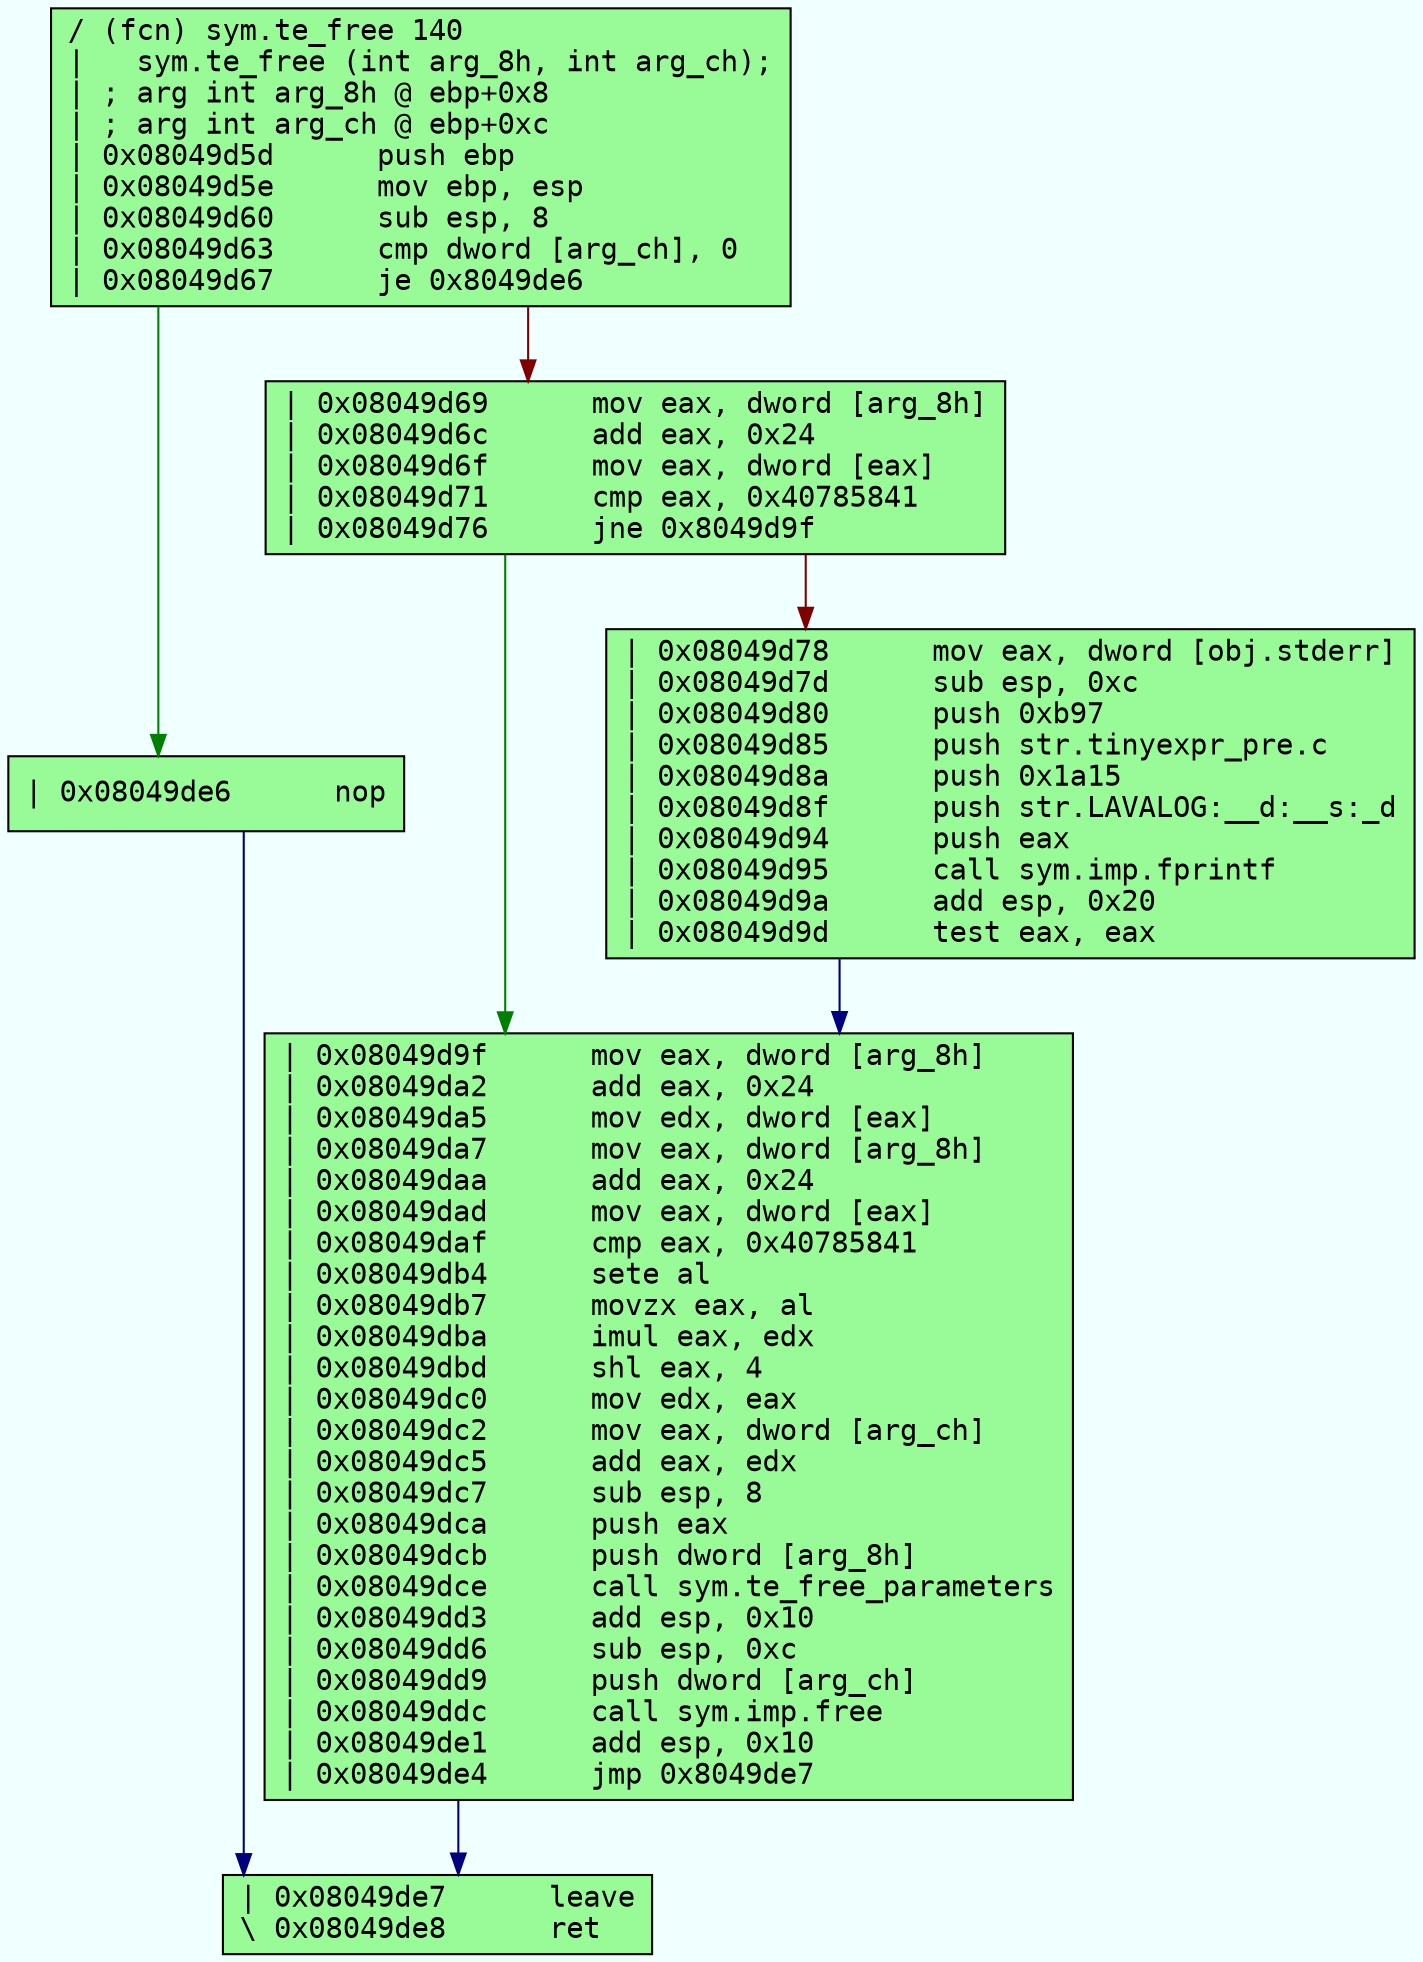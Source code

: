 digraph code {
	graph [bgcolor=azure fontsize=8 fontname="Courier" splines="ortho"];
	node [fillcolor=gray style=filled shape=box];
	edge [arrowhead="normal"];
	"0x08049d5d" -> "0x08049de6" [color="#007f00"];
	"0x08049d5d" -> "0x08049d69" [color="#7f0000"];
	"0x08049d5d" [URL="sym.te_free/0x08049d5d", fillcolor="palegreen",color="black", fontname="Courier",label="/ (fcn) sym.te_free 140\l|   sym.te_free (int arg_8h, int arg_ch);\l| ; arg int arg_8h @ ebp+0x8\l| ; arg int arg_ch @ ebp+0xc\l| 0x08049d5d      push ebp\l| 0x08049d5e      mov ebp, esp\l| 0x08049d60      sub esp, 8\l| 0x08049d63      cmp dword [arg_ch], 0\l| 0x08049d67      je 0x8049de6\l"]
	"0x08049d69" -> "0x08049d9f" [color="#007f00"];
	"0x08049d69" -> "0x08049d78" [color="#7f0000"];
	"0x08049d69" [URL="sym.te_free/0x08049d69", fillcolor="palegreen",color="black", fontname="Courier",label="| 0x08049d69      mov eax, dword [arg_8h]\l| 0x08049d6c      add eax, 0x24\l| 0x08049d6f      mov eax, dword [eax]\l| 0x08049d71      cmp eax, 0x40785841\l| 0x08049d76      jne 0x8049d9f\l"]
	"0x08049d78" -> "0x08049d9f" [color="#00007f"];
	"0x08049d78" [URL="sym.te_free/0x08049d78", fillcolor="palegreen",color="black", fontname="Courier",label="| 0x08049d78      mov eax, dword [obj.stderr]\l| 0x08049d7d      sub esp, 0xc\l| 0x08049d80      push 0xb97\l| 0x08049d85      push str.tinyexpr_pre.c\l| 0x08049d8a      push 0x1a15\l| 0x08049d8f      push str.LAVALOG:__d:__s:_d\l| 0x08049d94      push eax\l| 0x08049d95      call sym.imp.fprintf\l| 0x08049d9a      add esp, 0x20\l| 0x08049d9d      test eax, eax\l"]
	"0x08049d9f" -> "0x08049de7" [color="#00007f"];
	"0x08049d9f" [URL="sym.te_free/0x08049d9f", fillcolor="palegreen",color="black", fontname="Courier",label="| 0x08049d9f      mov eax, dword [arg_8h]\l| 0x08049da2      add eax, 0x24\l| 0x08049da5      mov edx, dword [eax]\l| 0x08049da7      mov eax, dword [arg_8h]\l| 0x08049daa      add eax, 0x24\l| 0x08049dad      mov eax, dword [eax]\l| 0x08049daf      cmp eax, 0x40785841\l| 0x08049db4      sete al\l| 0x08049db7      movzx eax, al\l| 0x08049dba      imul eax, edx\l| 0x08049dbd      shl eax, 4\l| 0x08049dc0      mov edx, eax\l| 0x08049dc2      mov eax, dword [arg_ch]\l| 0x08049dc5      add eax, edx\l| 0x08049dc7      sub esp, 8\l| 0x08049dca      push eax\l| 0x08049dcb      push dword [arg_8h]\l| 0x08049dce      call sym.te_free_parameters\l| 0x08049dd3      add esp, 0x10\l| 0x08049dd6      sub esp, 0xc\l| 0x08049dd9      push dword [arg_ch]\l| 0x08049ddc      call sym.imp.free\l| 0x08049de1      add esp, 0x10\l| 0x08049de4      jmp 0x8049de7\l"]
	"0x08049de6" -> "0x08049de7" [color="#00007f"];
	"0x08049de6" [URL="sym.te_free/0x08049de6", fillcolor="palegreen",color="black", fontname="Courier",label="| 0x08049de6      nop\l"]
	"0x08049de7" [URL="sym.te_free/0x08049de7", fillcolor="palegreen",color="black", fontname="Courier",label="| 0x08049de7      leave\l\\ 0x08049de8      ret\l"]
}
